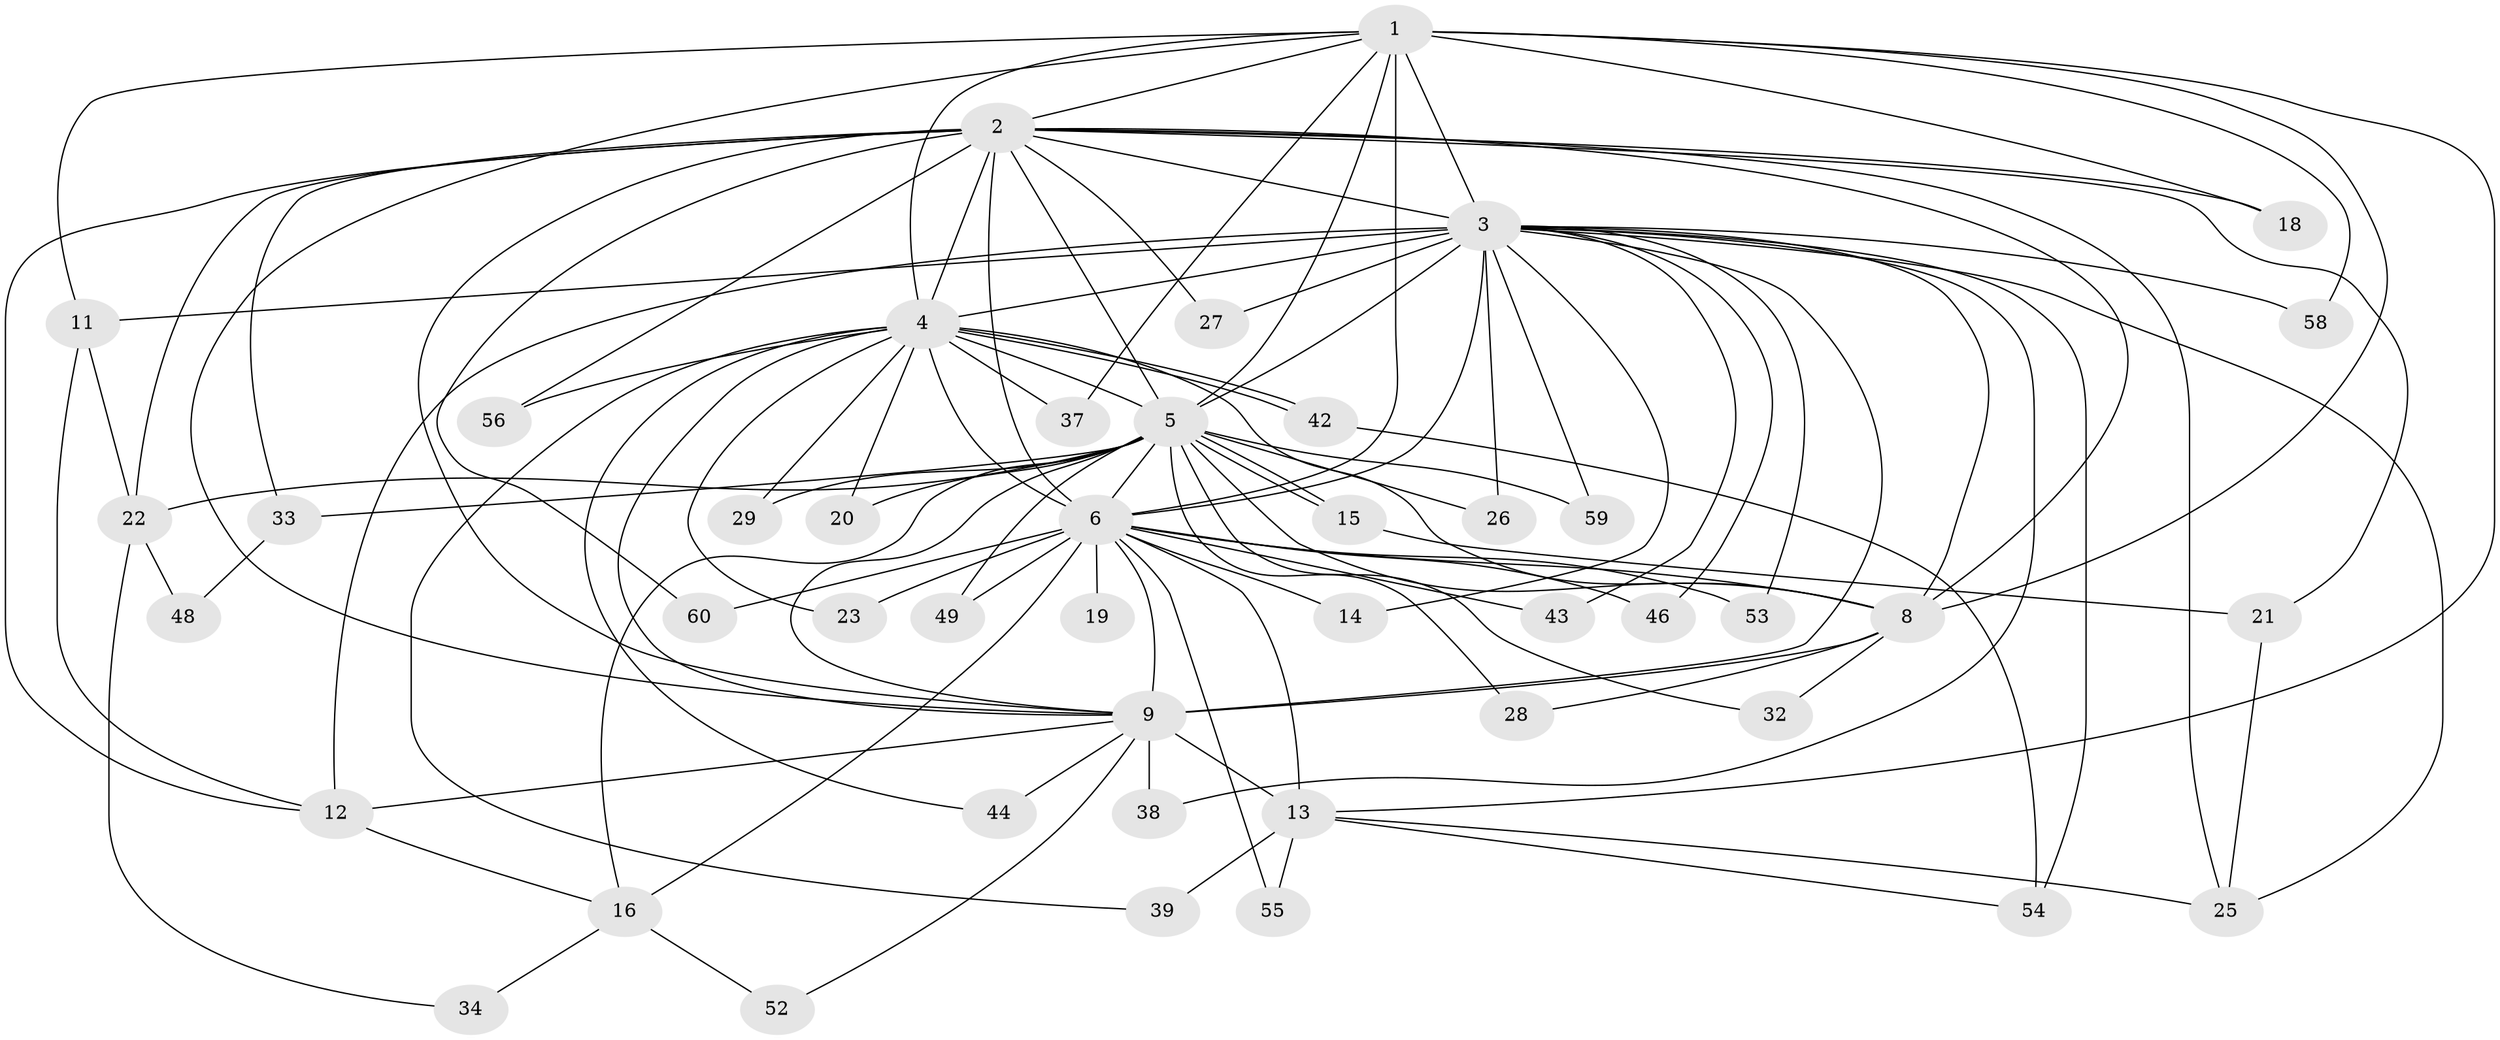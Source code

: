 // Generated by graph-tools (version 1.1) at 2025/23/03/03/25 07:23:47]
// undirected, 45 vertices, 109 edges
graph export_dot {
graph [start="1"]
  node [color=gray90,style=filled];
  1 [super="+51"];
  2 [super="+57"];
  3 [super="+7"];
  4 [super="+47"];
  5 [super="+41"];
  6 [super="+10"];
  8 [super="+50"];
  9 [super="+36"];
  11 [super="+24"];
  12 [super="+30"];
  13 [super="+17"];
  14;
  15;
  16 [super="+31"];
  18;
  19;
  20;
  21 [super="+40"];
  22 [super="+35"];
  23;
  25 [super="+45"];
  26;
  27;
  28;
  29;
  32;
  33;
  34;
  37;
  38;
  39;
  42 [super="+61"];
  43;
  44;
  46;
  48;
  49;
  52;
  53;
  54;
  55;
  56;
  58;
  59;
  60;
  1 -- 2;
  1 -- 3 [weight=2];
  1 -- 4;
  1 -- 5 [weight=2];
  1 -- 6 [weight=2];
  1 -- 8;
  1 -- 9;
  1 -- 11;
  1 -- 13;
  1 -- 18;
  1 -- 37;
  1 -- 58;
  2 -- 3 [weight=2];
  2 -- 4;
  2 -- 5;
  2 -- 6 [weight=2];
  2 -- 8;
  2 -- 9;
  2 -- 12;
  2 -- 18;
  2 -- 21;
  2 -- 22 [weight=2];
  2 -- 27;
  2 -- 33;
  2 -- 56;
  2 -- 60;
  2 -- 25;
  3 -- 4 [weight=2];
  3 -- 5 [weight=2];
  3 -- 6 [weight=4];
  3 -- 8 [weight=3];
  3 -- 9 [weight=2];
  3 -- 11;
  3 -- 25;
  3 -- 27;
  3 -- 43;
  3 -- 46;
  3 -- 54;
  3 -- 58;
  3 -- 59;
  3 -- 38;
  3 -- 14;
  3 -- 53;
  3 -- 26;
  3 -- 12;
  4 -- 5;
  4 -- 6 [weight=2];
  4 -- 8;
  4 -- 9;
  4 -- 20;
  4 -- 23 [weight=2];
  4 -- 29;
  4 -- 37;
  4 -- 39;
  4 -- 42;
  4 -- 42;
  4 -- 44;
  4 -- 56;
  5 -- 6 [weight=2];
  5 -- 8;
  5 -- 9;
  5 -- 15;
  5 -- 15;
  5 -- 16;
  5 -- 20;
  5 -- 22 [weight=2];
  5 -- 26;
  5 -- 28;
  5 -- 29;
  5 -- 32;
  5 -- 33;
  5 -- 49;
  5 -- 59;
  6 -- 8 [weight=2];
  6 -- 9 [weight=2];
  6 -- 14;
  6 -- 19 [weight=2];
  6 -- 23;
  6 -- 46;
  6 -- 16;
  6 -- 43;
  6 -- 13;
  6 -- 49;
  6 -- 53;
  6 -- 55;
  6 -- 60;
  8 -- 9 [weight=2];
  8 -- 28;
  8 -- 32;
  9 -- 12;
  9 -- 38;
  9 -- 44;
  9 -- 52;
  9 -- 13;
  11 -- 22;
  11 -- 12;
  12 -- 16;
  13 -- 39;
  13 -- 54;
  13 -- 55;
  13 -- 25;
  15 -- 21;
  16 -- 34;
  16 -- 52;
  21 -- 25;
  22 -- 34;
  22 -- 48;
  33 -- 48;
  42 -- 54;
}

